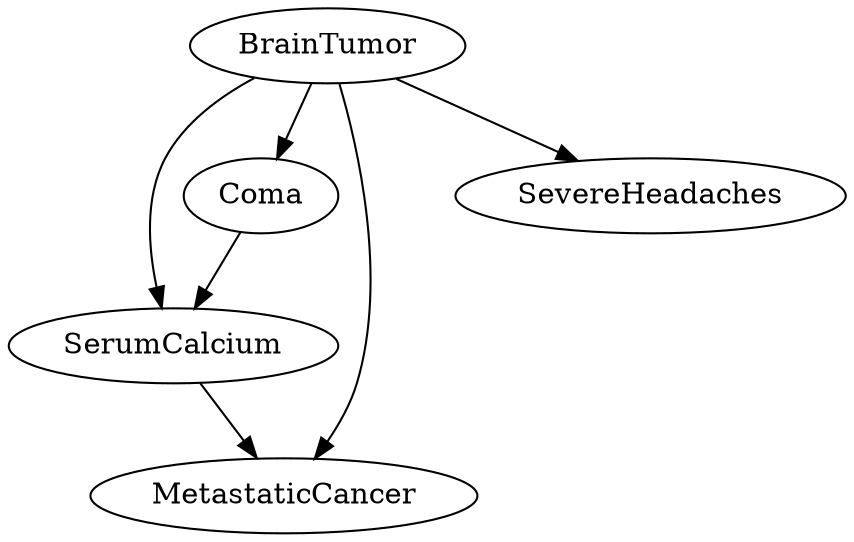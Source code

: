digraph Cancer {
SerumCalcium->MetastaticCancer
BrainTumor->MetastaticCancer
Coma->SerumCalcium
BrainTumor->SerumCalcium
BrainTumor->Coma
BrainTumor->SevereHeadaches
}
